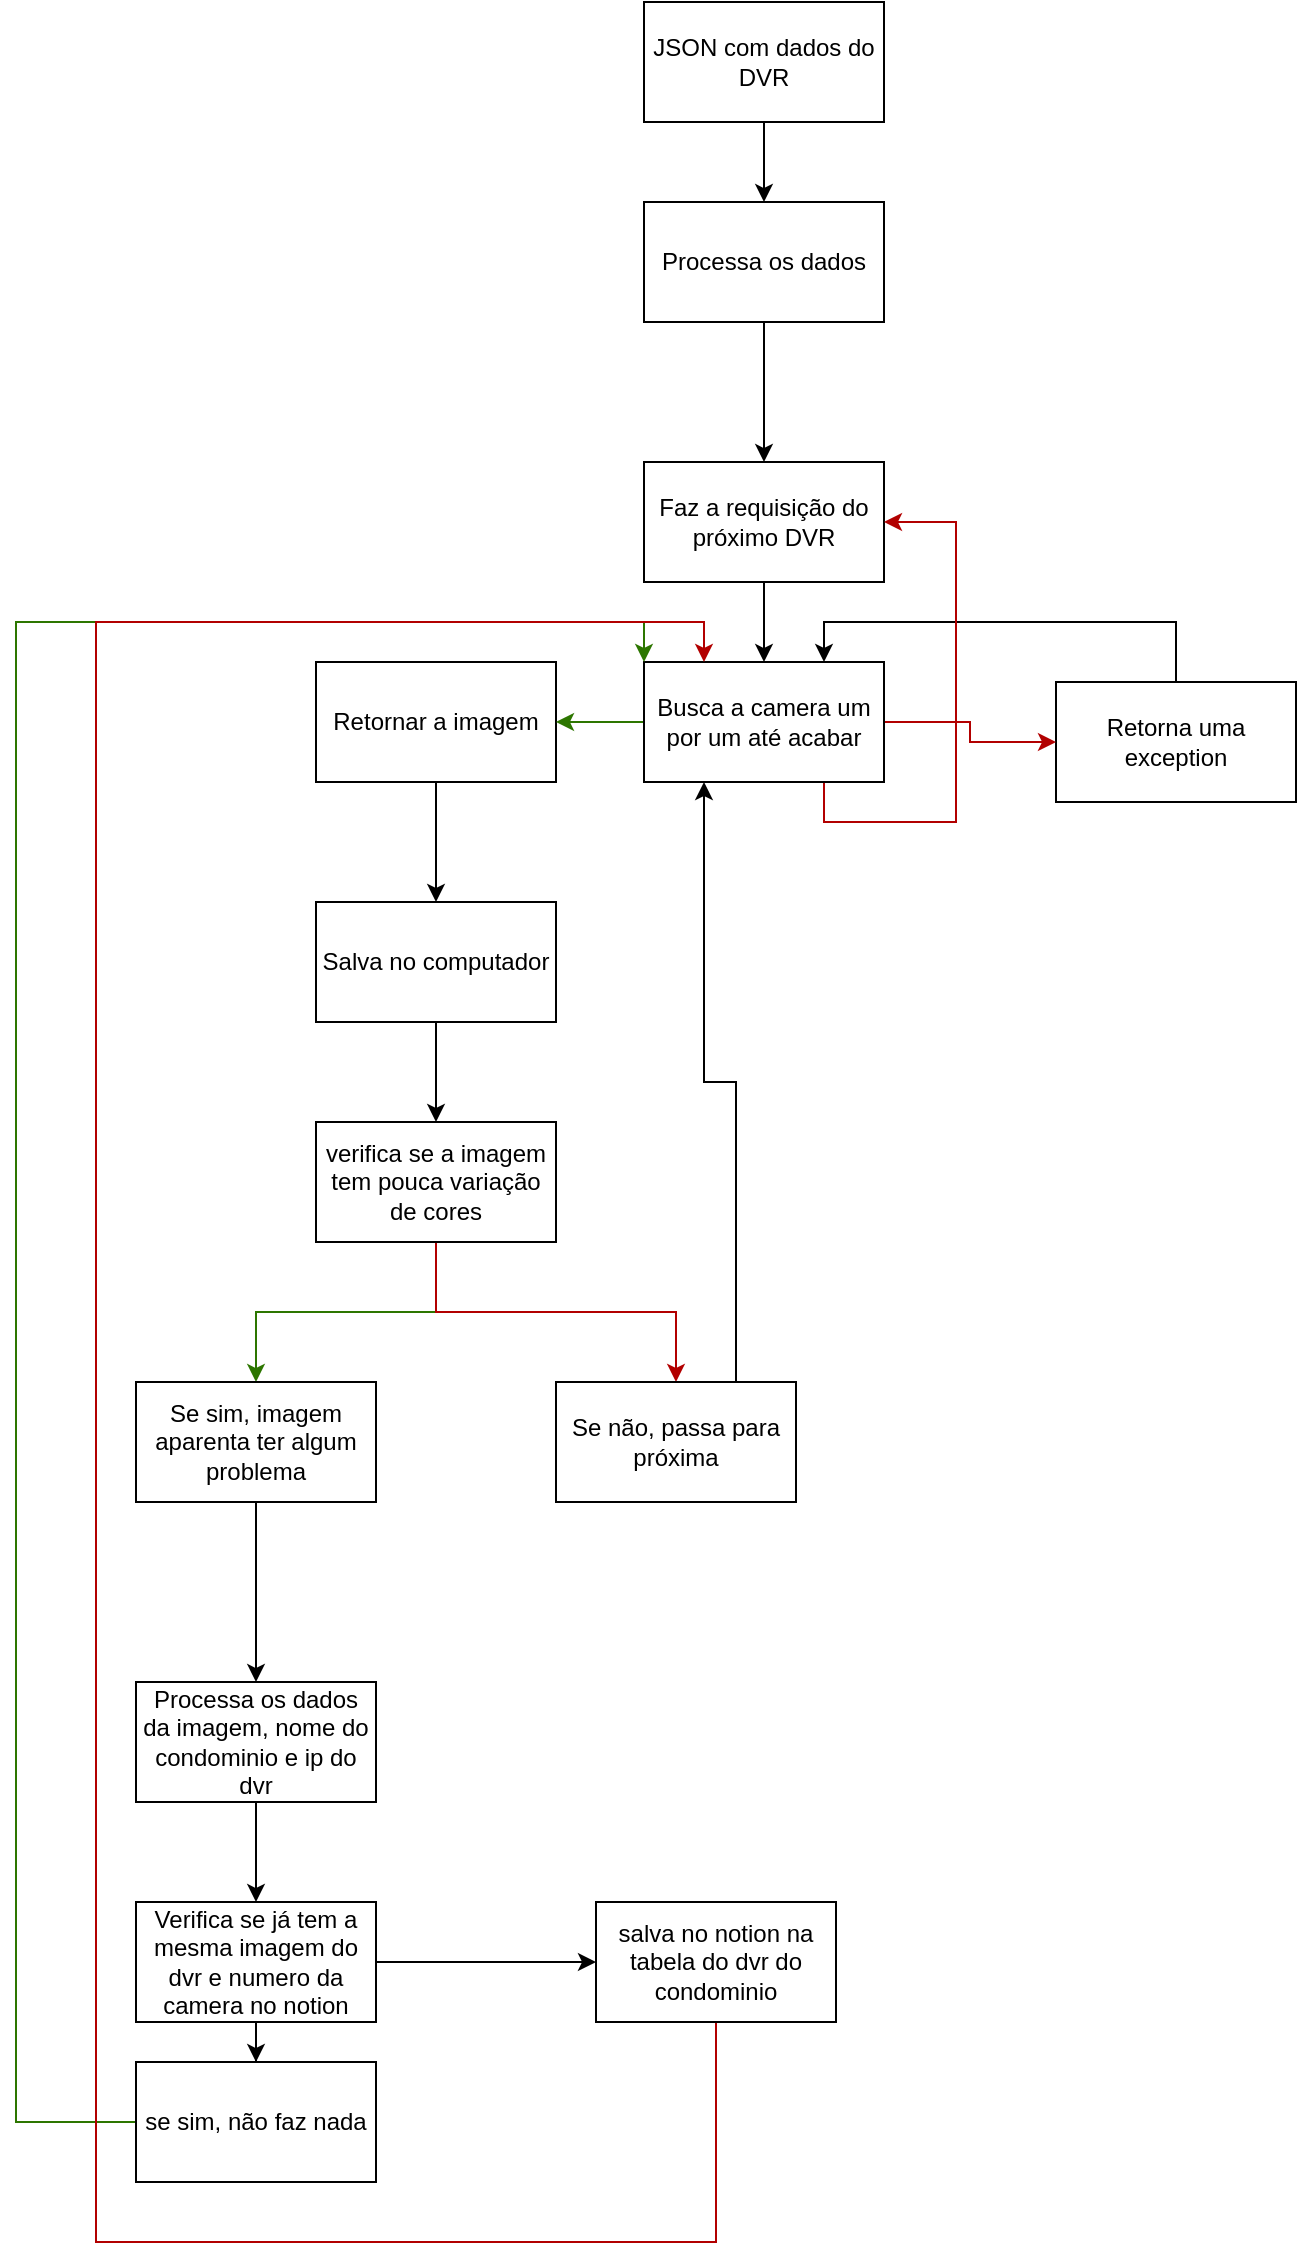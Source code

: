 <mxfile version="28.0.3">
  <diagram name="Página-1" id="dOXyppHc3ATZo316XpuO">
    <mxGraphModel dx="2102" dy="1327" grid="1" gridSize="10" guides="1" tooltips="1" connect="1" arrows="1" fold="1" page="1" pageScale="1" pageWidth="827" pageHeight="1169" math="0" shadow="0">
      <root>
        <mxCell id="0" />
        <mxCell id="1" parent="0" />
        <mxCell id="TtvhlXP4ZrSIEbR8F5tY-8" style="edgeStyle=orthogonalEdgeStyle;rounded=0;orthogonalLoop=1;jettySize=auto;html=1;entryX=0.5;entryY=0;entryDx=0;entryDy=0;" edge="1" parent="1" source="TtvhlXP4ZrSIEbR8F5tY-1" target="TtvhlXP4ZrSIEbR8F5tY-3">
          <mxGeometry relative="1" as="geometry" />
        </mxCell>
        <mxCell id="TtvhlXP4ZrSIEbR8F5tY-1" value="JSON com dados do DVR" style="rounded=0;whiteSpace=wrap;html=1;" vertex="1" parent="1">
          <mxGeometry x="354" y="10" width="120" height="60" as="geometry" />
        </mxCell>
        <mxCell id="TtvhlXP4ZrSIEbR8F5tY-4" style="edgeStyle=orthogonalEdgeStyle;rounded=0;orthogonalLoop=1;jettySize=auto;html=1;entryX=0.5;entryY=0;entryDx=0;entryDy=0;" edge="1" parent="1" source="TtvhlXP4ZrSIEbR8F5tY-3" target="TtvhlXP4ZrSIEbR8F5tY-5">
          <mxGeometry relative="1" as="geometry">
            <mxPoint x="410" y="60" as="targetPoint" />
          </mxGeometry>
        </mxCell>
        <mxCell id="TtvhlXP4ZrSIEbR8F5tY-3" value="Processa os dados" style="rounded=0;whiteSpace=wrap;html=1;" vertex="1" parent="1">
          <mxGeometry x="354" y="110" width="120" height="60" as="geometry" />
        </mxCell>
        <mxCell id="TtvhlXP4ZrSIEbR8F5tY-16" style="edgeStyle=orthogonalEdgeStyle;rounded=0;orthogonalLoop=1;jettySize=auto;html=1;entryX=0.5;entryY=0;entryDx=0;entryDy=0;" edge="1" parent="1" source="TtvhlXP4ZrSIEbR8F5tY-5" target="TtvhlXP4ZrSIEbR8F5tY-15">
          <mxGeometry relative="1" as="geometry" />
        </mxCell>
        <mxCell id="TtvhlXP4ZrSIEbR8F5tY-5" value="Faz a requisição do próximo DVR" style="rounded=0;whiteSpace=wrap;html=1;" vertex="1" parent="1">
          <mxGeometry x="354" y="240" width="120" height="60" as="geometry" />
        </mxCell>
        <mxCell id="TtvhlXP4ZrSIEbR8F5tY-14" style="edgeStyle=orthogonalEdgeStyle;rounded=0;orthogonalLoop=1;jettySize=auto;html=1;entryX=0.5;entryY=0;entryDx=0;entryDy=0;" edge="1" parent="1" source="TtvhlXP4ZrSIEbR8F5tY-6" target="TtvhlXP4ZrSIEbR8F5tY-13">
          <mxGeometry relative="1" as="geometry" />
        </mxCell>
        <mxCell id="TtvhlXP4ZrSIEbR8F5tY-6" value="Retornar a imagem" style="rounded=0;whiteSpace=wrap;html=1;" vertex="1" parent="1">
          <mxGeometry x="190" y="340" width="120" height="60" as="geometry" />
        </mxCell>
        <mxCell id="TtvhlXP4ZrSIEbR8F5tY-19" style="edgeStyle=orthogonalEdgeStyle;rounded=0;orthogonalLoop=1;jettySize=auto;html=1;entryX=0.75;entryY=0;entryDx=0;entryDy=0;" edge="1" parent="1" source="TtvhlXP4ZrSIEbR8F5tY-9" target="TtvhlXP4ZrSIEbR8F5tY-15">
          <mxGeometry relative="1" as="geometry">
            <mxPoint x="570" y="290" as="targetPoint" />
            <Array as="points">
              <mxPoint x="620" y="320" />
              <mxPoint x="444" y="320" />
            </Array>
          </mxGeometry>
        </mxCell>
        <mxCell id="TtvhlXP4ZrSIEbR8F5tY-9" value="Retorna uma exception" style="rounded=0;whiteSpace=wrap;html=1;" vertex="1" parent="1">
          <mxGeometry x="560" y="350" width="120" height="60" as="geometry" />
        </mxCell>
        <mxCell id="TtvhlXP4ZrSIEbR8F5tY-22" style="edgeStyle=orthogonalEdgeStyle;rounded=0;orthogonalLoop=1;jettySize=auto;html=1;" edge="1" parent="1" source="TtvhlXP4ZrSIEbR8F5tY-13" target="TtvhlXP4ZrSIEbR8F5tY-21">
          <mxGeometry relative="1" as="geometry" />
        </mxCell>
        <mxCell id="TtvhlXP4ZrSIEbR8F5tY-13" value="Salva no computador" style="rounded=0;whiteSpace=wrap;html=1;" vertex="1" parent="1">
          <mxGeometry x="190" y="460" width="120" height="60" as="geometry" />
        </mxCell>
        <mxCell id="TtvhlXP4ZrSIEbR8F5tY-17" style="edgeStyle=orthogonalEdgeStyle;rounded=0;orthogonalLoop=1;jettySize=auto;html=1;entryX=1;entryY=0.5;entryDx=0;entryDy=0;fillColor=#60a917;strokeColor=#2D7600;" edge="1" parent="1" source="TtvhlXP4ZrSIEbR8F5tY-15" target="TtvhlXP4ZrSIEbR8F5tY-6">
          <mxGeometry relative="1" as="geometry" />
        </mxCell>
        <mxCell id="TtvhlXP4ZrSIEbR8F5tY-18" style="edgeStyle=orthogonalEdgeStyle;rounded=0;orthogonalLoop=1;jettySize=auto;html=1;entryX=0;entryY=0.5;entryDx=0;entryDy=0;fillColor=#e51400;strokeColor=#B20000;" edge="1" parent="1" source="TtvhlXP4ZrSIEbR8F5tY-15" target="TtvhlXP4ZrSIEbR8F5tY-9">
          <mxGeometry relative="1" as="geometry" />
        </mxCell>
        <mxCell id="TtvhlXP4ZrSIEbR8F5tY-20" style="edgeStyle=orthogonalEdgeStyle;rounded=0;orthogonalLoop=1;jettySize=auto;html=1;entryX=1;entryY=0.5;entryDx=0;entryDy=0;exitX=0.75;exitY=1;exitDx=0;exitDy=0;fillColor=#e51400;strokeColor=#B20000;" edge="1" parent="1" source="TtvhlXP4ZrSIEbR8F5tY-15" target="TtvhlXP4ZrSIEbR8F5tY-5">
          <mxGeometry relative="1" as="geometry">
            <Array as="points">
              <mxPoint x="444" y="420" />
              <mxPoint x="510" y="420" />
              <mxPoint x="510" y="270" />
            </Array>
          </mxGeometry>
        </mxCell>
        <mxCell id="TtvhlXP4ZrSIEbR8F5tY-15" value="Busca a camera um por um até acabar" style="rounded=0;whiteSpace=wrap;html=1;" vertex="1" parent="1">
          <mxGeometry x="354" y="340" width="120" height="60" as="geometry" />
        </mxCell>
        <mxCell id="TtvhlXP4ZrSIEbR8F5tY-23" style="edgeStyle=orthogonalEdgeStyle;rounded=0;orthogonalLoop=1;jettySize=auto;html=1;entryX=0.5;entryY=0;entryDx=0;entryDy=0;fillColor=#60a917;strokeColor=#2D7600;" edge="1" parent="1" source="TtvhlXP4ZrSIEbR8F5tY-21" target="TtvhlXP4ZrSIEbR8F5tY-24">
          <mxGeometry relative="1" as="geometry">
            <mxPoint x="250" y="690" as="targetPoint" />
          </mxGeometry>
        </mxCell>
        <mxCell id="TtvhlXP4ZrSIEbR8F5tY-37" style="edgeStyle=orthogonalEdgeStyle;rounded=0;orthogonalLoop=1;jettySize=auto;html=1;entryX=0.5;entryY=0;entryDx=0;entryDy=0;fillColor=#e51400;strokeColor=#B20000;" edge="1" parent="1" source="TtvhlXP4ZrSIEbR8F5tY-21" target="TtvhlXP4ZrSIEbR8F5tY-36">
          <mxGeometry relative="1" as="geometry" />
        </mxCell>
        <mxCell id="TtvhlXP4ZrSIEbR8F5tY-21" value="verifica se a imagem tem pouca variação de cores" style="rounded=0;whiteSpace=wrap;html=1;" vertex="1" parent="1">
          <mxGeometry x="190" y="570" width="120" height="60" as="geometry" />
        </mxCell>
        <mxCell id="TtvhlXP4ZrSIEbR8F5tY-25" style="edgeStyle=orthogonalEdgeStyle;rounded=0;orthogonalLoop=1;jettySize=auto;html=1;" edge="1" parent="1" source="TtvhlXP4ZrSIEbR8F5tY-24">
          <mxGeometry relative="1" as="geometry">
            <mxPoint x="160" y="850" as="targetPoint" />
          </mxGeometry>
        </mxCell>
        <mxCell id="TtvhlXP4ZrSIEbR8F5tY-24" value="Se sim, imagem aparenta ter algum problema" style="rounded=0;whiteSpace=wrap;html=1;" vertex="1" parent="1">
          <mxGeometry x="100" y="700" width="120" height="60" as="geometry" />
        </mxCell>
        <mxCell id="TtvhlXP4ZrSIEbR8F5tY-27" style="edgeStyle=orthogonalEdgeStyle;rounded=0;orthogonalLoop=1;jettySize=auto;html=1;entryX=0.5;entryY=0;entryDx=0;entryDy=0;" edge="1" parent="1" source="TtvhlXP4ZrSIEbR8F5tY-26" target="TtvhlXP4ZrSIEbR8F5tY-28">
          <mxGeometry relative="1" as="geometry">
            <mxPoint x="160" y="1010" as="targetPoint" />
          </mxGeometry>
        </mxCell>
        <mxCell id="TtvhlXP4ZrSIEbR8F5tY-26" value="Processa os dados da imagem, nome do condominio e ip do dvr" style="rounded=0;whiteSpace=wrap;html=1;" vertex="1" parent="1">
          <mxGeometry x="100" y="850" width="120" height="60" as="geometry" />
        </mxCell>
        <mxCell id="TtvhlXP4ZrSIEbR8F5tY-30" style="edgeStyle=orthogonalEdgeStyle;rounded=0;orthogonalLoop=1;jettySize=auto;html=1;entryX=0.5;entryY=0;entryDx=0;entryDy=0;" edge="1" parent="1" source="TtvhlXP4ZrSIEbR8F5tY-28" target="TtvhlXP4ZrSIEbR8F5tY-29">
          <mxGeometry relative="1" as="geometry" />
        </mxCell>
        <mxCell id="TtvhlXP4ZrSIEbR8F5tY-32" style="edgeStyle=orthogonalEdgeStyle;rounded=0;orthogonalLoop=1;jettySize=auto;html=1;entryX=0;entryY=0.5;entryDx=0;entryDy=0;" edge="1" parent="1" source="TtvhlXP4ZrSIEbR8F5tY-28" target="TtvhlXP4ZrSIEbR8F5tY-33">
          <mxGeometry relative="1" as="geometry">
            <mxPoint x="360" y="990" as="targetPoint" />
          </mxGeometry>
        </mxCell>
        <mxCell id="TtvhlXP4ZrSIEbR8F5tY-28" value="Verifica se já tem a mesma imagem do dvr e numero da camera no notion" style="rounded=0;whiteSpace=wrap;html=1;" vertex="1" parent="1">
          <mxGeometry x="100" y="960" width="120" height="60" as="geometry" />
        </mxCell>
        <mxCell id="TtvhlXP4ZrSIEbR8F5tY-31" style="edgeStyle=orthogonalEdgeStyle;rounded=0;orthogonalLoop=1;jettySize=auto;html=1;entryX=0;entryY=0;entryDx=0;entryDy=0;fillColor=#60a917;strokeColor=#2D7600;" edge="1" parent="1" source="TtvhlXP4ZrSIEbR8F5tY-29" target="TtvhlXP4ZrSIEbR8F5tY-15">
          <mxGeometry relative="1" as="geometry">
            <Array as="points">
              <mxPoint x="40" y="1070" />
              <mxPoint x="40" y="320" />
              <mxPoint x="354" y="320" />
            </Array>
          </mxGeometry>
        </mxCell>
        <mxCell id="TtvhlXP4ZrSIEbR8F5tY-29" value="se sim, não faz nada" style="rounded=0;whiteSpace=wrap;html=1;" vertex="1" parent="1">
          <mxGeometry x="100" y="1040" width="120" height="60" as="geometry" />
        </mxCell>
        <mxCell id="TtvhlXP4ZrSIEbR8F5tY-35" style="edgeStyle=orthogonalEdgeStyle;rounded=0;orthogonalLoop=1;jettySize=auto;html=1;entryX=0.25;entryY=0;entryDx=0;entryDy=0;fillColor=#e51400;strokeColor=#B20000;" edge="1" parent="1" source="TtvhlXP4ZrSIEbR8F5tY-33" target="TtvhlXP4ZrSIEbR8F5tY-15">
          <mxGeometry relative="1" as="geometry">
            <mxPoint x="30" y="290" as="targetPoint" />
            <Array as="points">
              <mxPoint x="390" y="1130" />
              <mxPoint x="80" y="1130" />
              <mxPoint x="80" y="320" />
              <mxPoint x="384" y="320" />
            </Array>
          </mxGeometry>
        </mxCell>
        <mxCell id="TtvhlXP4ZrSIEbR8F5tY-33" value="salva no notion na tabela do dvr do condominio" style="rounded=0;whiteSpace=wrap;html=1;" vertex="1" parent="1">
          <mxGeometry x="330" y="960" width="120" height="60" as="geometry" />
        </mxCell>
        <mxCell id="TtvhlXP4ZrSIEbR8F5tY-38" style="edgeStyle=orthogonalEdgeStyle;rounded=0;orthogonalLoop=1;jettySize=auto;html=1;exitX=0.75;exitY=0;exitDx=0;exitDy=0;entryX=0.25;entryY=1;entryDx=0;entryDy=0;" edge="1" parent="1" source="TtvhlXP4ZrSIEbR8F5tY-36" target="TtvhlXP4ZrSIEbR8F5tY-15">
          <mxGeometry relative="1" as="geometry" />
        </mxCell>
        <mxCell id="TtvhlXP4ZrSIEbR8F5tY-36" value="Se não, passa para próxima" style="rounded=0;whiteSpace=wrap;html=1;" vertex="1" parent="1">
          <mxGeometry x="310" y="700" width="120" height="60" as="geometry" />
        </mxCell>
      </root>
    </mxGraphModel>
  </diagram>
</mxfile>

